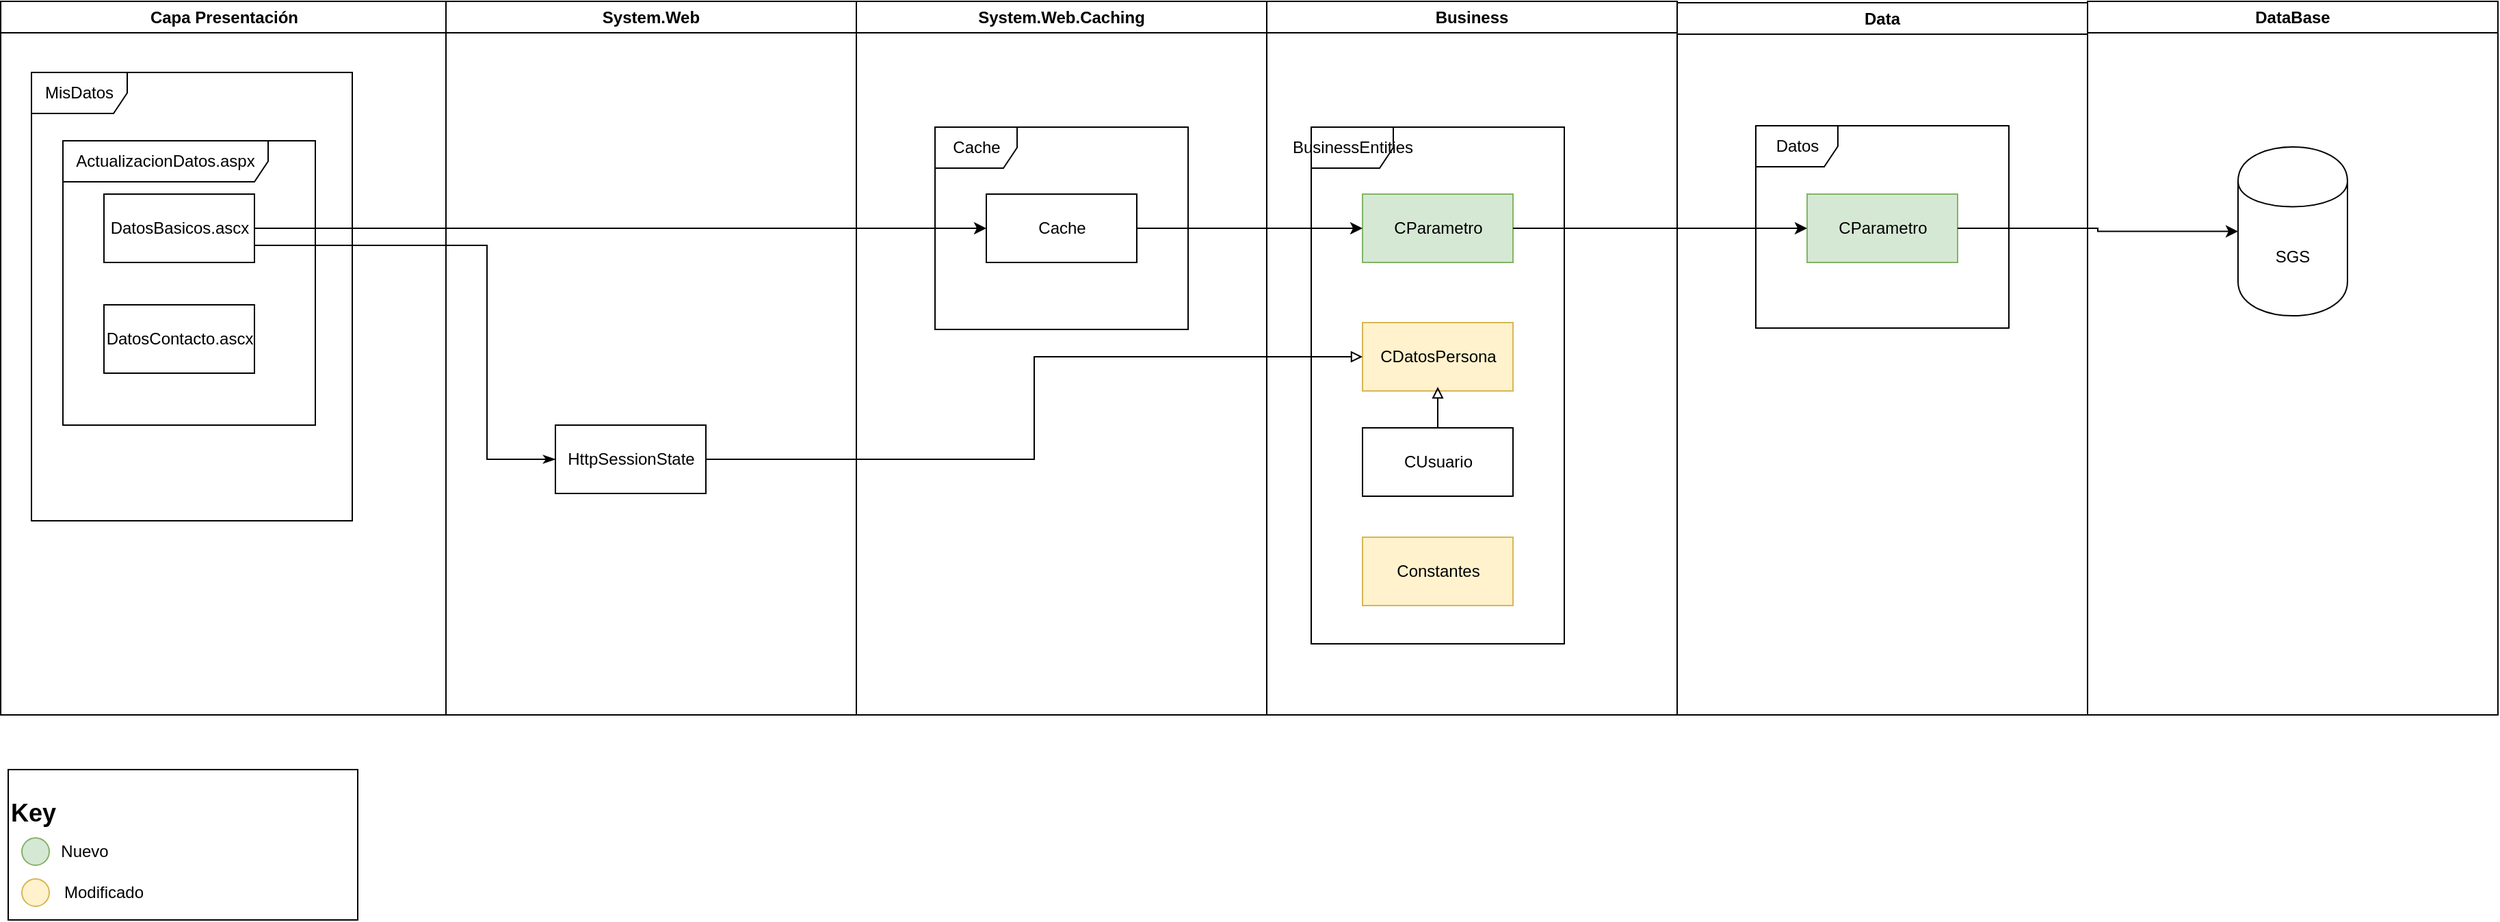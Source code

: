 <mxfile version="13.2.4" type="github">
  <diagram name="Page-1" id="e7e014a7-5840-1c2e-5031-d8a46d1fe8dd">
    <mxGraphModel dx="1117" dy="637" grid="1" gridSize="10" guides="1" tooltips="1" connect="1" arrows="1" fold="1" page="1" pageScale="1" pageWidth="1169" pageHeight="826" background="#ffffff" math="0" shadow="0">
      <root>
        <mxCell id="0" />
        <mxCell id="1" parent="0" />
        <mxCell id="3" value="Capa Presentación" style="swimlane;whiteSpace=wrap;startSize=23;" parent="1" vertex="1">
          <mxGeometry x="144.5" y="128" width="325.5" height="522" as="geometry" />
        </mxCell>
        <mxCell id="I_bvk2TTMrmvoL5pFUuW-47" value="MisDatos" style="shape=umlFrame;whiteSpace=wrap;html=1;width=70;height=30;" vertex="1" parent="3">
          <mxGeometry x="22.5" y="52" width="234.5" height="328" as="geometry" />
        </mxCell>
        <mxCell id="I_bvk2TTMrmvoL5pFUuW-48" value="ActualizacionDatos.aspx" style="shape=umlFrame;whiteSpace=wrap;html=1;width=150;height=30;" vertex="1" parent="3">
          <mxGeometry x="45.5" y="102" width="184.5" height="208" as="geometry" />
        </mxCell>
        <mxCell id="I_bvk2TTMrmvoL5pFUuW-49" value="DatosBasicos.ascx" style="html=1;" vertex="1" parent="3">
          <mxGeometry x="75.5" y="141" width="110" height="50" as="geometry" />
        </mxCell>
        <mxCell id="I_bvk2TTMrmvoL5pFUuW-50" value="DatosContacto.ascx" style="html=1;" vertex="1" parent="3">
          <mxGeometry x="75.5" y="222" width="110" height="50" as="geometry" />
        </mxCell>
        <mxCell id="4" value="System.Web.Caching" style="swimlane;whiteSpace=wrap;startSize=23;" parent="1" vertex="1">
          <mxGeometry x="770" y="128" width="300" height="522" as="geometry" />
        </mxCell>
        <mxCell id="I_bvk2TTMrmvoL5pFUuW-85" value="Cache" style="shape=umlFrame;whiteSpace=wrap;html=1;" vertex="1" parent="4">
          <mxGeometry x="57.5" y="92" width="185" height="148" as="geometry" />
        </mxCell>
        <mxCell id="I_bvk2TTMrmvoL5pFUuW-87" value="Cache" style="html=1;" vertex="1" parent="4">
          <mxGeometry x="95" y="141" width="110" height="50" as="geometry" />
        </mxCell>
        <mxCell id="I_bvk2TTMrmvoL5pFUuW-56" value="Business" style="swimlane;whiteSpace=wrap" vertex="1" parent="1">
          <mxGeometry x="1070" y="128" width="300" height="522" as="geometry" />
        </mxCell>
        <mxCell id="I_bvk2TTMrmvoL5pFUuW-54" value="BusinessEntities" style="shape=umlFrame;whiteSpace=wrap;html=1;" vertex="1" parent="I_bvk2TTMrmvoL5pFUuW-56">
          <mxGeometry x="32.5" y="92" width="185" height="378" as="geometry" />
        </mxCell>
        <mxCell id="I_bvk2TTMrmvoL5pFUuW-55" value="CParametro" style="html=1;fillColor=#d5e8d4;strokeColor=#82b366;" vertex="1" parent="I_bvk2TTMrmvoL5pFUuW-56">
          <mxGeometry x="70" y="141" width="110" height="50" as="geometry" />
        </mxCell>
        <mxCell id="I_bvk2TTMrmvoL5pFUuW-94" value="CDatosPersona" style="html=1;fillColor=#fff2cc;strokeColor=#d6b656;" vertex="1" parent="I_bvk2TTMrmvoL5pFUuW-56">
          <mxGeometry x="70" y="235" width="110" height="50" as="geometry" />
        </mxCell>
        <mxCell id="I_bvk2TTMrmvoL5pFUuW-98" value="" style="edgeStyle=orthogonalEdgeStyle;rounded=0;orthogonalLoop=1;jettySize=auto;html=1;endArrow=block;endFill=0;" edge="1" parent="I_bvk2TTMrmvoL5pFUuW-56" source="I_bvk2TTMrmvoL5pFUuW-95">
          <mxGeometry relative="1" as="geometry">
            <mxPoint x="125" y="282" as="targetPoint" />
          </mxGeometry>
        </mxCell>
        <mxCell id="I_bvk2TTMrmvoL5pFUuW-95" value="CUsuario" style="html=1;" vertex="1" parent="I_bvk2TTMrmvoL5pFUuW-56">
          <mxGeometry x="70" y="312" width="110" height="50" as="geometry" />
        </mxCell>
        <mxCell id="I_bvk2TTMrmvoL5pFUuW-110" value="Constantes" style="html=1;fillColor=#fff2cc;strokeColor=#d6b656;" vertex="1" parent="I_bvk2TTMrmvoL5pFUuW-56">
          <mxGeometry x="70" y="392" width="110" height="50" as="geometry" />
        </mxCell>
        <mxCell id="I_bvk2TTMrmvoL5pFUuW-59" value="Data" style="swimlane;whiteSpace=wrap;startSize=23;" vertex="1" parent="1">
          <mxGeometry x="1370" y="129" width="300" height="521" as="geometry" />
        </mxCell>
        <mxCell id="I_bvk2TTMrmvoL5pFUuW-83" value="Datos" style="shape=umlFrame;whiteSpace=wrap;html=1;" vertex="1" parent="I_bvk2TTMrmvoL5pFUuW-59">
          <mxGeometry x="57.5" y="90" width="185" height="148" as="geometry" />
        </mxCell>
        <mxCell id="I_bvk2TTMrmvoL5pFUuW-58" value="CParametro" style="html=1;fillColor=#d5e8d4;strokeColor=#82b366;" vertex="1" parent="I_bvk2TTMrmvoL5pFUuW-59">
          <mxGeometry x="95" y="140" width="110" height="50" as="geometry" />
        </mxCell>
        <mxCell id="I_bvk2TTMrmvoL5pFUuW-69" value="&lt;h2&gt;Key&lt;/h2&gt;" style="rounded=0;whiteSpace=wrap;html=1;align=left;verticalAlign=top;" vertex="1" parent="1">
          <mxGeometry x="150" y="690" width="255.5" height="110" as="geometry" />
        </mxCell>
        <mxCell id="I_bvk2TTMrmvoL5pFUuW-70" value="" style="ellipse;whiteSpace=wrap;html=1;aspect=fixed;align=left;fillColor=#d5e8d4;strokeColor=#82b366;" vertex="1" parent="1">
          <mxGeometry x="160" y="740" width="20" height="20" as="geometry" />
        </mxCell>
        <mxCell id="I_bvk2TTMrmvoL5pFUuW-71" value="Nuevo" style="text;html=1;strokeColor=none;fillColor=none;align=center;verticalAlign=middle;whiteSpace=wrap;rounded=0;" vertex="1" parent="1">
          <mxGeometry x="185.5" y="740" width="40" height="20" as="geometry" />
        </mxCell>
        <mxCell id="I_bvk2TTMrmvoL5pFUuW-80" value="DataBase" style="swimlane;whiteSpace=wrap;startSize=23;" vertex="1" parent="1">
          <mxGeometry x="1670" y="128" width="300" height="522" as="geometry" />
        </mxCell>
        <mxCell id="I_bvk2TTMrmvoL5pFUuW-81" value="SGS" style="shape=cylinder;whiteSpace=wrap;html=1;boundedLbl=1;backgroundOutline=1;" vertex="1" parent="I_bvk2TTMrmvoL5pFUuW-80">
          <mxGeometry x="110" y="106.5" width="80" height="123.5" as="geometry" />
        </mxCell>
        <mxCell id="I_bvk2TTMrmvoL5pFUuW-90" style="edgeStyle=orthogonalEdgeStyle;rounded=0;orthogonalLoop=1;jettySize=auto;html=1;exitX=1;exitY=0.5;exitDx=0;exitDy=0;" edge="1" parent="1" source="I_bvk2TTMrmvoL5pFUuW-87" target="I_bvk2TTMrmvoL5pFUuW-55">
          <mxGeometry relative="1" as="geometry" />
        </mxCell>
        <mxCell id="I_bvk2TTMrmvoL5pFUuW-91" style="edgeStyle=orthogonalEdgeStyle;rounded=0;orthogonalLoop=1;jettySize=auto;html=1;exitX=1;exitY=0.5;exitDx=0;exitDy=0;entryX=0;entryY=0.5;entryDx=0;entryDy=0;" edge="1" parent="1" source="I_bvk2TTMrmvoL5pFUuW-55" target="I_bvk2TTMrmvoL5pFUuW-58">
          <mxGeometry relative="1" as="geometry" />
        </mxCell>
        <mxCell id="I_bvk2TTMrmvoL5pFUuW-92" style="edgeStyle=orthogonalEdgeStyle;rounded=0;orthogonalLoop=1;jettySize=auto;html=1;exitX=1;exitY=0.5;exitDx=0;exitDy=0;entryX=0;entryY=0.5;entryDx=0;entryDy=0;" edge="1" parent="1" source="I_bvk2TTMrmvoL5pFUuW-58" target="I_bvk2TTMrmvoL5pFUuW-81">
          <mxGeometry relative="1" as="geometry" />
        </mxCell>
        <mxCell id="I_bvk2TTMrmvoL5pFUuW-100" value="System.Web" style="swimlane;whiteSpace=wrap;startSize=23;" vertex="1" parent="1">
          <mxGeometry x="470" y="128" width="300" height="522" as="geometry" />
        </mxCell>
        <mxCell id="I_bvk2TTMrmvoL5pFUuW-102" value="HttpSessionState" style="html=1;" vertex="1" parent="I_bvk2TTMrmvoL5pFUuW-100">
          <mxGeometry x="80" y="310" width="110" height="50" as="geometry" />
        </mxCell>
        <mxCell id="I_bvk2TTMrmvoL5pFUuW-103" style="edgeStyle=orthogonalEdgeStyle;rounded=0;orthogonalLoop=1;jettySize=auto;html=1;entryX=0;entryY=0.5;entryDx=0;entryDy=0;endArrow=classic;endFill=1;" edge="1" parent="1" source="I_bvk2TTMrmvoL5pFUuW-49" target="I_bvk2TTMrmvoL5pFUuW-87">
          <mxGeometry relative="1" as="geometry" />
        </mxCell>
        <mxCell id="I_bvk2TTMrmvoL5pFUuW-104" style="edgeStyle=orthogonalEdgeStyle;rounded=0;orthogonalLoop=1;jettySize=auto;html=1;entryX=0;entryY=0.5;entryDx=0;entryDy=0;endArrow=classicThin;endFill=1;exitX=1;exitY=0.75;exitDx=0;exitDy=0;" edge="1" parent="1" source="I_bvk2TTMrmvoL5pFUuW-49" target="I_bvk2TTMrmvoL5pFUuW-102">
          <mxGeometry relative="1" as="geometry">
            <Array as="points">
              <mxPoint x="500" y="307" />
              <mxPoint x="500" y="463" />
            </Array>
          </mxGeometry>
        </mxCell>
        <mxCell id="I_bvk2TTMrmvoL5pFUuW-105" style="edgeStyle=orthogonalEdgeStyle;rounded=0;orthogonalLoop=1;jettySize=auto;html=1;entryX=0;entryY=0.5;entryDx=0;entryDy=0;endArrow=block;endFill=0;" edge="1" parent="1" source="I_bvk2TTMrmvoL5pFUuW-102" target="I_bvk2TTMrmvoL5pFUuW-94">
          <mxGeometry relative="1" as="geometry" />
        </mxCell>
        <mxCell id="I_bvk2TTMrmvoL5pFUuW-107" value="" style="ellipse;whiteSpace=wrap;html=1;aspect=fixed;align=left;fillColor=#fff2cc;strokeColor=#d6b656;" vertex="1" parent="1">
          <mxGeometry x="160" y="770" width="20" height="20" as="geometry" />
        </mxCell>
        <mxCell id="I_bvk2TTMrmvoL5pFUuW-108" value="Modificado" style="text;html=1;strokeColor=none;fillColor=none;align=center;verticalAlign=middle;whiteSpace=wrap;rounded=0;" vertex="1" parent="1">
          <mxGeometry x="200" y="770" width="40" height="20" as="geometry" />
        </mxCell>
      </root>
    </mxGraphModel>
  </diagram>
</mxfile>
